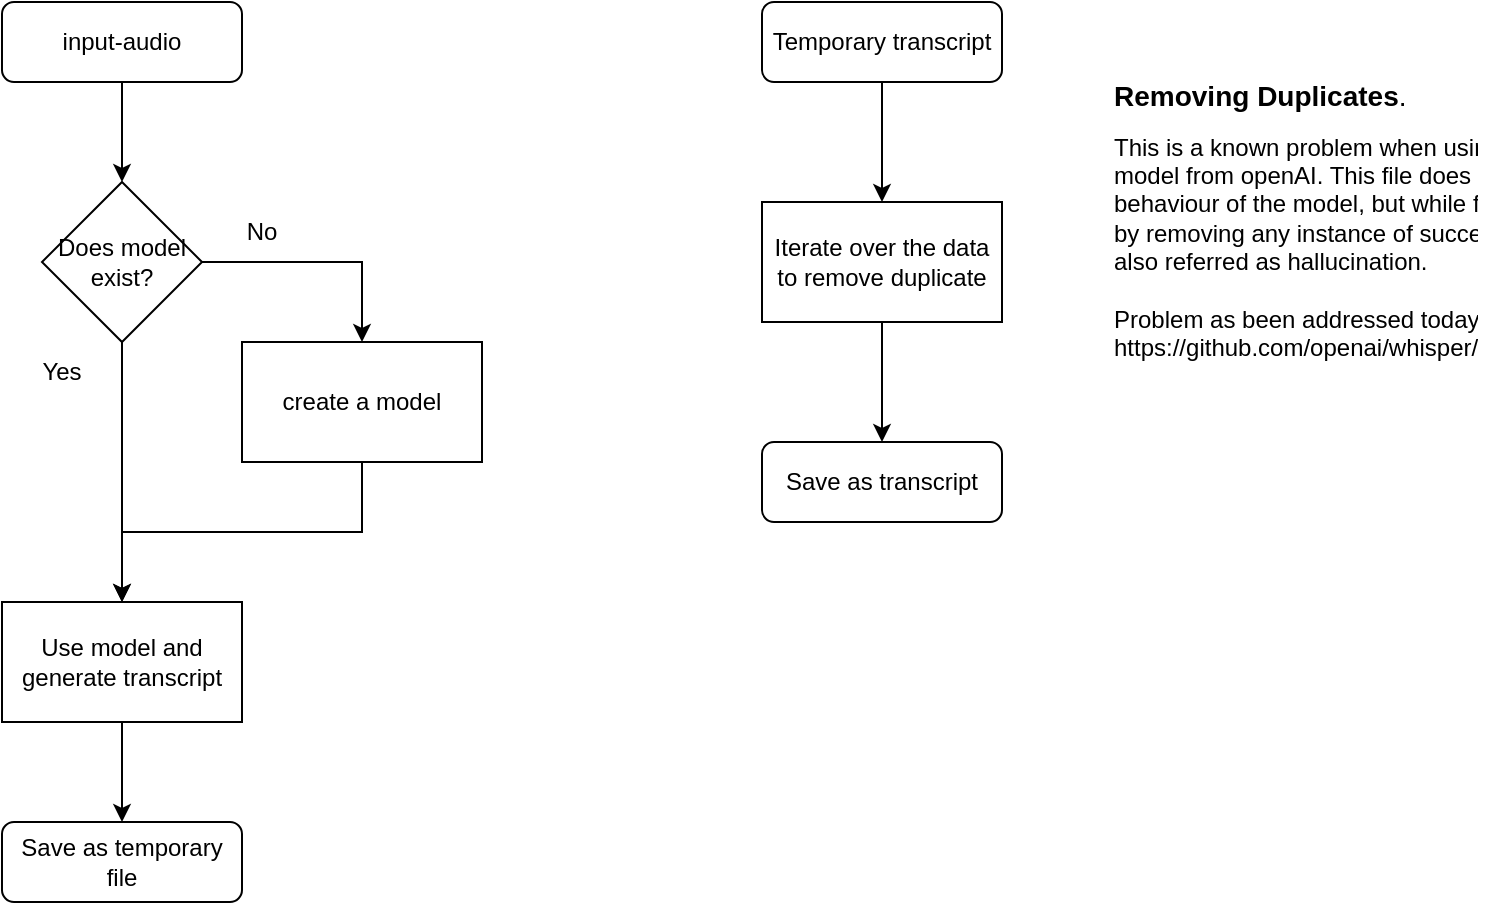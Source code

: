 <mxfile version="21.0.6" type="device"><diagram id="C5RBs43oDa-KdzZeNtuy" name="Page-1"><mxGraphModel dx="1170" dy="1302" grid="1" gridSize="10" guides="1" tooltips="1" connect="1" arrows="1" fold="1" page="1" pageScale="1" pageWidth="827" pageHeight="1169" math="0" shadow="0"><root><mxCell id="WIyWlLk6GJQsqaUBKTNV-0"/><mxCell id="WIyWlLk6GJQsqaUBKTNV-1" parent="WIyWlLk6GJQsqaUBKTNV-0"/><mxCell id="sONAN4emM1V0JzrMQx5d-37" value="" style="edgeStyle=orthogonalEdgeStyle;rounded=0;orthogonalLoop=1;jettySize=auto;html=1;" edge="1" parent="WIyWlLk6GJQsqaUBKTNV-1" source="WIyWlLk6GJQsqaUBKTNV-3" target="sONAN4emM1V0JzrMQx5d-8"><mxGeometry relative="1" as="geometry"/></mxCell><mxCell id="WIyWlLk6GJQsqaUBKTNV-3" value="input-audio" style="rounded=1;whiteSpace=wrap;html=1;fontSize=12;glass=0;strokeWidth=1;shadow=0;" parent="WIyWlLk6GJQsqaUBKTNV-1" vertex="1"><mxGeometry x="70" y="80" width="120" height="40" as="geometry"/></mxCell><mxCell id="sONAN4emM1V0JzrMQx5d-10" value="" style="edgeStyle=orthogonalEdgeStyle;rounded=0;orthogonalLoop=1;jettySize=auto;html=1;" edge="1" parent="WIyWlLk6GJQsqaUBKTNV-1" source="sONAN4emM1V0JzrMQx5d-8" target="sONAN4emM1V0JzrMQx5d-9"><mxGeometry relative="1" as="geometry"/></mxCell><mxCell id="sONAN4emM1V0JzrMQx5d-13" value="" style="edgeStyle=orthogonalEdgeStyle;rounded=0;orthogonalLoop=1;jettySize=auto;html=1;entryX=0.5;entryY=0;entryDx=0;entryDy=0;" edge="1" parent="WIyWlLk6GJQsqaUBKTNV-1" source="sONAN4emM1V0JzrMQx5d-8" target="sONAN4emM1V0JzrMQx5d-12"><mxGeometry relative="1" as="geometry"/></mxCell><mxCell id="sONAN4emM1V0JzrMQx5d-8" value="Does model exist?" style="rhombus;whiteSpace=wrap;html=1;" vertex="1" parent="WIyWlLk6GJQsqaUBKTNV-1"><mxGeometry x="90" y="170" width="80" height="80" as="geometry"/></mxCell><mxCell id="sONAN4emM1V0JzrMQx5d-19" value="" style="edgeStyle=orthogonalEdgeStyle;rounded=0;orthogonalLoop=1;jettySize=auto;html=1;" edge="1" parent="WIyWlLk6GJQsqaUBKTNV-1" source="sONAN4emM1V0JzrMQx5d-9" target="sONAN4emM1V0JzrMQx5d-18"><mxGeometry relative="1" as="geometry"/></mxCell><mxCell id="sONAN4emM1V0JzrMQx5d-9" value="Use model and generate transcript" style="whiteSpace=wrap;html=1;" vertex="1" parent="WIyWlLk6GJQsqaUBKTNV-1"><mxGeometry x="70" y="380" width="120" height="60" as="geometry"/></mxCell><mxCell id="sONAN4emM1V0JzrMQx5d-15" style="edgeStyle=orthogonalEdgeStyle;rounded=0;orthogonalLoop=1;jettySize=auto;html=1;exitX=0.5;exitY=1;exitDx=0;exitDy=0;entryX=0.5;entryY=0;entryDx=0;entryDy=0;" edge="1" parent="WIyWlLk6GJQsqaUBKTNV-1" source="sONAN4emM1V0JzrMQx5d-12" target="sONAN4emM1V0JzrMQx5d-9"><mxGeometry relative="1" as="geometry"><mxPoint x="160" y="430" as="targetPoint"/></mxGeometry></mxCell><mxCell id="sONAN4emM1V0JzrMQx5d-12" value="create a model" style="whiteSpace=wrap;html=1;" vertex="1" parent="WIyWlLk6GJQsqaUBKTNV-1"><mxGeometry x="190" y="250" width="120" height="60" as="geometry"/></mxCell><mxCell id="sONAN4emM1V0JzrMQx5d-16" value="No" style="text;html=1;strokeColor=none;fillColor=none;align=center;verticalAlign=middle;whiteSpace=wrap;rounded=0;" vertex="1" parent="WIyWlLk6GJQsqaUBKTNV-1"><mxGeometry x="170" y="180" width="60" height="30" as="geometry"/></mxCell><mxCell id="sONAN4emM1V0JzrMQx5d-17" value="Yes" style="text;html=1;strokeColor=none;fillColor=none;align=center;verticalAlign=middle;whiteSpace=wrap;rounded=0;" vertex="1" parent="WIyWlLk6GJQsqaUBKTNV-1"><mxGeometry x="70" y="250" width="60" height="30" as="geometry"/></mxCell><mxCell id="sONAN4emM1V0JzrMQx5d-18" value="Save as temporary file" style="rounded=1;whiteSpace=wrap;html=1;fontSize=12;glass=0;strokeWidth=1;shadow=0;" vertex="1" parent="WIyWlLk6GJQsqaUBKTNV-1"><mxGeometry x="70" y="490" width="120" height="40" as="geometry"/></mxCell><mxCell id="sONAN4emM1V0JzrMQx5d-36" value="" style="edgeStyle=orthogonalEdgeStyle;rounded=0;orthogonalLoop=1;jettySize=auto;html=1;" edge="1" parent="WIyWlLk6GJQsqaUBKTNV-1" source="sONAN4emM1V0JzrMQx5d-21" target="sONAN4emM1V0JzrMQx5d-32"><mxGeometry relative="1" as="geometry"/></mxCell><mxCell id="sONAN4emM1V0JzrMQx5d-21" value="Temporary transcript" style="rounded=1;whiteSpace=wrap;html=1;fontSize=12;glass=0;strokeWidth=1;shadow=0;" vertex="1" parent="WIyWlLk6GJQsqaUBKTNV-1"><mxGeometry x="450" y="80" width="120" height="40" as="geometry"/></mxCell><mxCell id="sONAN4emM1V0JzrMQx5d-31" value="Save as transcript" style="rounded=1;whiteSpace=wrap;html=1;fontSize=12;glass=0;strokeWidth=1;shadow=0;" vertex="1" parent="WIyWlLk6GJQsqaUBKTNV-1"><mxGeometry x="450" y="300" width="120" height="40" as="geometry"/></mxCell><mxCell id="sONAN4emM1V0JzrMQx5d-35" value="" style="edgeStyle=orthogonalEdgeStyle;rounded=0;orthogonalLoop=1;jettySize=auto;html=1;entryX=0.5;entryY=0;entryDx=0;entryDy=0;" edge="1" parent="WIyWlLk6GJQsqaUBKTNV-1" source="sONAN4emM1V0JzrMQx5d-32" target="sONAN4emM1V0JzrMQx5d-31"><mxGeometry relative="1" as="geometry"><mxPoint x="560" y="280" as="targetPoint"/></mxGeometry></mxCell><mxCell id="sONAN4emM1V0JzrMQx5d-32" value="Iterate over the data to remove duplicate" style="whiteSpace=wrap;html=1;" vertex="1" parent="WIyWlLk6GJQsqaUBKTNV-1"><mxGeometry x="450" y="180" width="120" height="60" as="geometry"/></mxCell><mxCell id="sONAN4emM1V0JzrMQx5d-33" value="&lt;h1 style=&quot;font-size: 14px;&quot;&gt;&lt;span style=&quot;background-color: initial;&quot;&gt;Removing Duplicates&lt;/span&gt;&lt;span style=&quot;background-color: initial; font-weight: normal;&quot;&gt;.&lt;/span&gt;&lt;br&gt;&lt;/h1&gt;&lt;div&gt;This is a known problem when using the whisper model from openAI. This file does not fix the behaviour of the model, but while fix the output file by removing any instance of succeeding duplicates, also referred as hallucination.&amp;nbsp;&lt;br&gt;&lt;br&gt;Problem as been addressed today:&lt;br&gt;https://github.com/openai/whisper/discussions/1059&lt;br&gt;&lt;/div&gt;&lt;div&gt;&lt;br&gt;&lt;/div&gt;" style="text;html=1;strokeColor=none;fillColor=none;spacing=5;spacingTop=-20;whiteSpace=wrap;overflow=hidden;rounded=0;" vertex="1" parent="WIyWlLk6GJQsqaUBKTNV-1"><mxGeometry x="621" y="120" width="190" height="150" as="geometry"/></mxCell></root></mxGraphModel></diagram></mxfile>